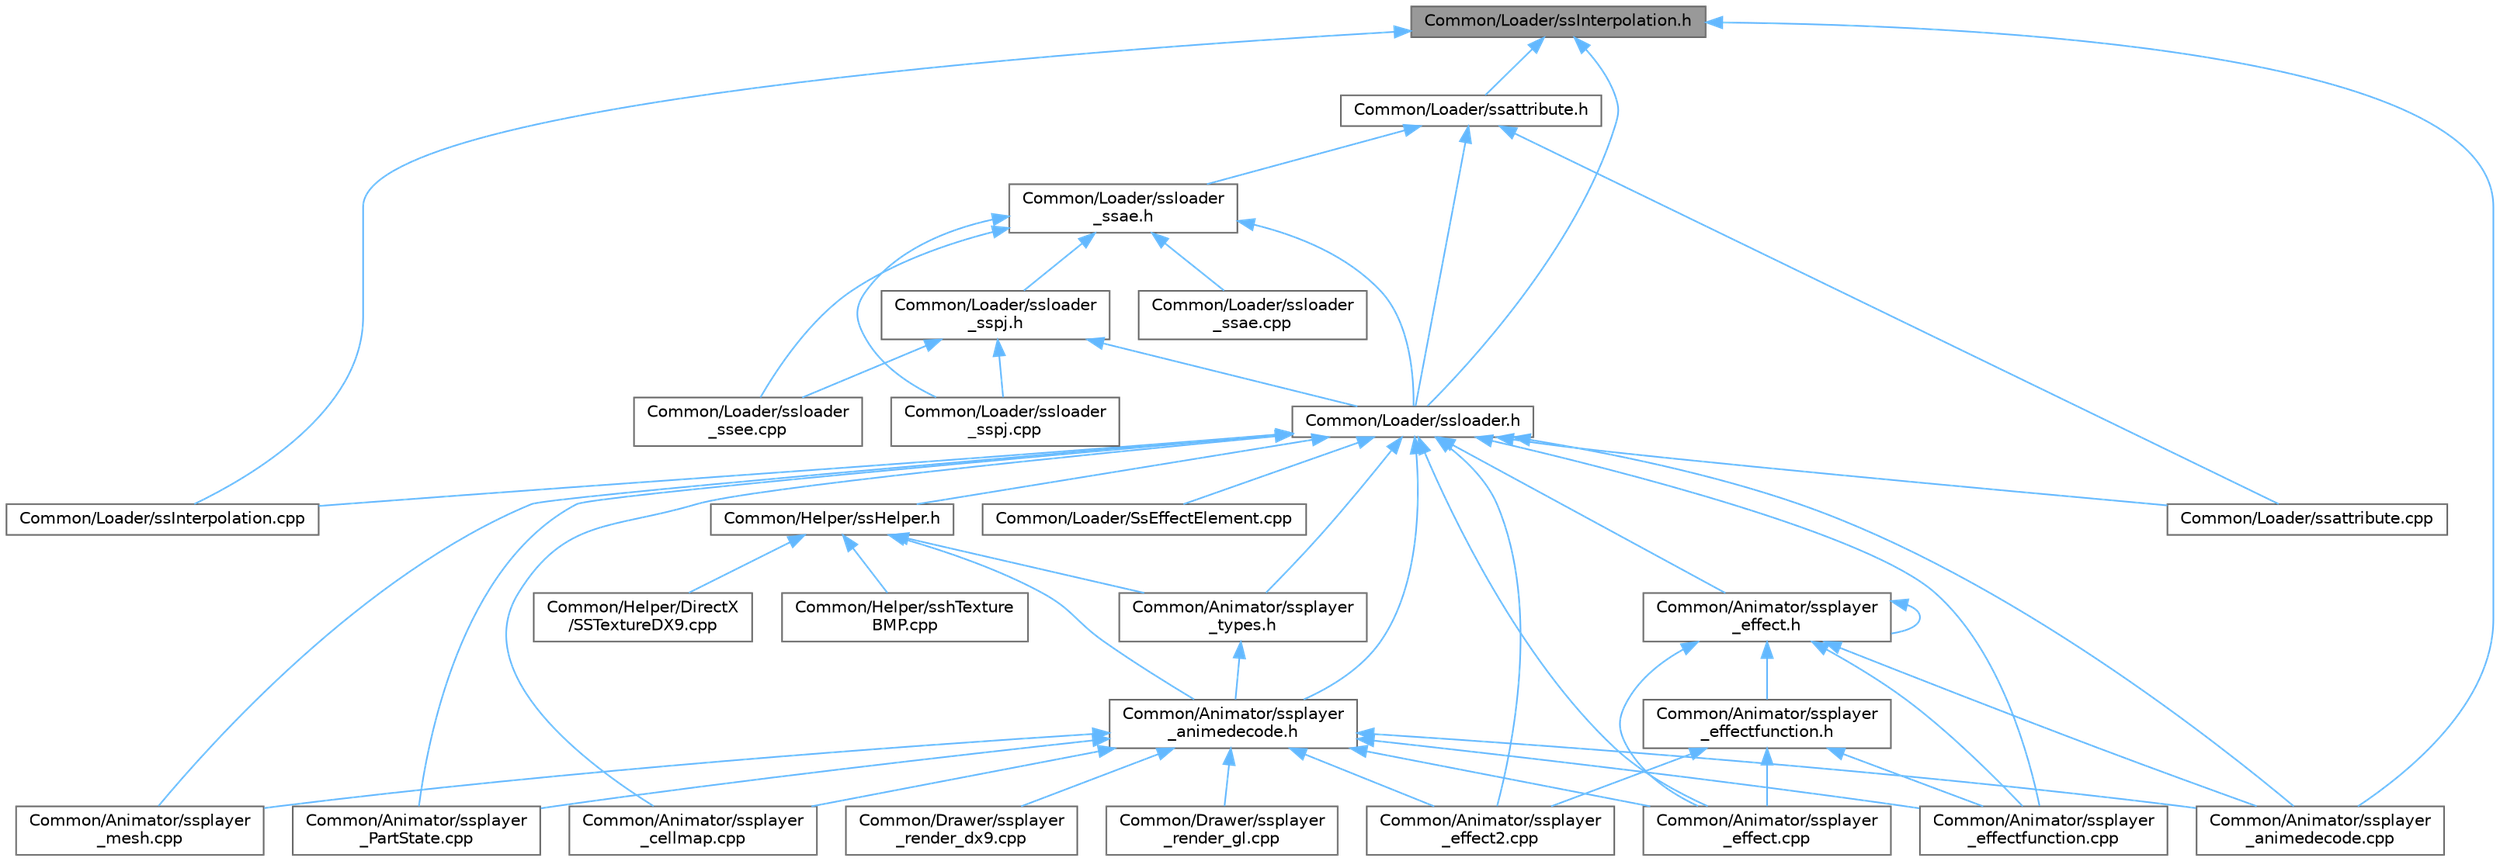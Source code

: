 digraph "Common/Loader/ssInterpolation.h"
{
 // LATEX_PDF_SIZE
  bgcolor="transparent";
  edge [fontname=Helvetica,fontsize=10,labelfontname=Helvetica,labelfontsize=10];
  node [fontname=Helvetica,fontsize=10,shape=box,height=0.2,width=0.4];
  Node1 [id="Node000001",label="Common/Loader/ssInterpolation.h",height=0.2,width=0.4,color="gray40", fillcolor="grey60", style="filled", fontcolor="black",tooltip=" "];
  Node1 -> Node2 [id="edge1_Node000001_Node000002",dir="back",color="steelblue1",style="solid",tooltip=" "];
  Node2 [id="Node000002",label="Common/Animator/ssplayer\l_animedecode.cpp",height=0.2,width=0.4,color="grey40", fillcolor="white", style="filled",URL="$ssplayer__animedecode_8cpp.html",tooltip=" "];
  Node1 -> Node3 [id="edge2_Node000001_Node000003",dir="back",color="steelblue1",style="solid",tooltip=" "];
  Node3 [id="Node000003",label="Common/Loader/ssInterpolation.cpp",height=0.2,width=0.4,color="grey40", fillcolor="white", style="filled",URL="$ss_interpolation_8cpp.html",tooltip=" "];
  Node1 -> Node4 [id="edge3_Node000001_Node000004",dir="back",color="steelblue1",style="solid",tooltip=" "];
  Node4 [id="Node000004",label="Common/Loader/ssattribute.h",height=0.2,width=0.4,color="grey40", fillcolor="white", style="filled",URL="$ssattribute_8h.html",tooltip=" "];
  Node4 -> Node5 [id="edge4_Node000004_Node000005",dir="back",color="steelblue1",style="solid",tooltip=" "];
  Node5 [id="Node000005",label="Common/Loader/ssattribute.cpp",height=0.2,width=0.4,color="grey40", fillcolor="white", style="filled",URL="$ssattribute_8cpp.html",tooltip=" "];
  Node4 -> Node6 [id="edge5_Node000004_Node000006",dir="back",color="steelblue1",style="solid",tooltip=" "];
  Node6 [id="Node000006",label="Common/Loader/ssloader.h",height=0.2,width=0.4,color="grey40", fillcolor="white", style="filled",URL="$ssloader_8h.html",tooltip=" "];
  Node6 -> Node7 [id="edge6_Node000006_Node000007",dir="back",color="steelblue1",style="solid",tooltip=" "];
  Node7 [id="Node000007",label="Common/Animator/ssplayer\l_PartState.cpp",height=0.2,width=0.4,color="grey40", fillcolor="white", style="filled",URL="$ssplayer___part_state_8cpp.html",tooltip=" "];
  Node6 -> Node2 [id="edge7_Node000006_Node000002",dir="back",color="steelblue1",style="solid",tooltip=" "];
  Node6 -> Node8 [id="edge8_Node000006_Node000008",dir="back",color="steelblue1",style="solid",tooltip=" "];
  Node8 [id="Node000008",label="Common/Animator/ssplayer\l_animedecode.h",height=0.2,width=0.4,color="grey40", fillcolor="white", style="filled",URL="$ssplayer__animedecode_8h.html",tooltip=" "];
  Node8 -> Node7 [id="edge9_Node000008_Node000007",dir="back",color="steelblue1",style="solid",tooltip=" "];
  Node8 -> Node2 [id="edge10_Node000008_Node000002",dir="back",color="steelblue1",style="solid",tooltip=" "];
  Node8 -> Node9 [id="edge11_Node000008_Node000009",dir="back",color="steelblue1",style="solid",tooltip=" "];
  Node9 [id="Node000009",label="Common/Animator/ssplayer\l_cellmap.cpp",height=0.2,width=0.4,color="grey40", fillcolor="white", style="filled",URL="$ssplayer__cellmap_8cpp.html",tooltip=" "];
  Node8 -> Node10 [id="edge12_Node000008_Node000010",dir="back",color="steelblue1",style="solid",tooltip=" "];
  Node10 [id="Node000010",label="Common/Animator/ssplayer\l_effect.cpp",height=0.2,width=0.4,color="grey40", fillcolor="white", style="filled",URL="$ssplayer__effect_8cpp.html",tooltip=" "];
  Node8 -> Node11 [id="edge13_Node000008_Node000011",dir="back",color="steelblue1",style="solid",tooltip=" "];
  Node11 [id="Node000011",label="Common/Animator/ssplayer\l_effect2.cpp",height=0.2,width=0.4,color="grey40", fillcolor="white", style="filled",URL="$ssplayer__effect2_8cpp.html",tooltip=" "];
  Node8 -> Node12 [id="edge14_Node000008_Node000012",dir="back",color="steelblue1",style="solid",tooltip=" "];
  Node12 [id="Node000012",label="Common/Animator/ssplayer\l_effectfunction.cpp",height=0.2,width=0.4,color="grey40", fillcolor="white", style="filled",URL="$ssplayer__effectfunction_8cpp.html",tooltip=" "];
  Node8 -> Node13 [id="edge15_Node000008_Node000013",dir="back",color="steelblue1",style="solid",tooltip=" "];
  Node13 [id="Node000013",label="Common/Animator/ssplayer\l_mesh.cpp",height=0.2,width=0.4,color="grey40", fillcolor="white", style="filled",URL="$ssplayer__mesh_8cpp.html",tooltip=" "];
  Node8 -> Node14 [id="edge16_Node000008_Node000014",dir="back",color="steelblue1",style="solid",tooltip=" "];
  Node14 [id="Node000014",label="Common/Drawer/ssplayer\l_render_dx9.cpp",height=0.2,width=0.4,color="grey40", fillcolor="white", style="filled",URL="$ssplayer__render__dx9_8cpp.html",tooltip=" "];
  Node8 -> Node15 [id="edge17_Node000008_Node000015",dir="back",color="steelblue1",style="solid",tooltip=" "];
  Node15 [id="Node000015",label="Common/Drawer/ssplayer\l_render_gl.cpp",height=0.2,width=0.4,color="grey40", fillcolor="white", style="filled",URL="$ssplayer__render__gl_8cpp.html",tooltip=" "];
  Node6 -> Node9 [id="edge18_Node000006_Node000009",dir="back",color="steelblue1",style="solid",tooltip=" "];
  Node6 -> Node10 [id="edge19_Node000006_Node000010",dir="back",color="steelblue1",style="solid",tooltip=" "];
  Node6 -> Node16 [id="edge20_Node000006_Node000016",dir="back",color="steelblue1",style="solid",tooltip=" "];
  Node16 [id="Node000016",label="Common/Animator/ssplayer\l_effect.h",height=0.2,width=0.4,color="grey40", fillcolor="white", style="filled",URL="$ssplayer__effect_8h.html",tooltip=" "];
  Node16 -> Node2 [id="edge21_Node000016_Node000002",dir="back",color="steelblue1",style="solid",tooltip=" "];
  Node16 -> Node10 [id="edge22_Node000016_Node000010",dir="back",color="steelblue1",style="solid",tooltip=" "];
  Node16 -> Node16 [id="edge23_Node000016_Node000016",dir="back",color="steelblue1",style="solid",tooltip=" "];
  Node16 -> Node12 [id="edge24_Node000016_Node000012",dir="back",color="steelblue1",style="solid",tooltip=" "];
  Node16 -> Node17 [id="edge25_Node000016_Node000017",dir="back",color="steelblue1",style="solid",tooltip=" "];
  Node17 [id="Node000017",label="Common/Animator/ssplayer\l_effectfunction.h",height=0.2,width=0.4,color="grey40", fillcolor="white", style="filled",URL="$ssplayer__effectfunction_8h.html",tooltip=" "];
  Node17 -> Node10 [id="edge26_Node000017_Node000010",dir="back",color="steelblue1",style="solid",tooltip=" "];
  Node17 -> Node11 [id="edge27_Node000017_Node000011",dir="back",color="steelblue1",style="solid",tooltip=" "];
  Node17 -> Node12 [id="edge28_Node000017_Node000012",dir="back",color="steelblue1",style="solid",tooltip=" "];
  Node6 -> Node11 [id="edge29_Node000006_Node000011",dir="back",color="steelblue1",style="solid",tooltip=" "];
  Node6 -> Node12 [id="edge30_Node000006_Node000012",dir="back",color="steelblue1",style="solid",tooltip=" "];
  Node6 -> Node13 [id="edge31_Node000006_Node000013",dir="back",color="steelblue1",style="solid",tooltip=" "];
  Node6 -> Node18 [id="edge32_Node000006_Node000018",dir="back",color="steelblue1",style="solid",tooltip=" "];
  Node18 [id="Node000018",label="Common/Animator/ssplayer\l_types.h",height=0.2,width=0.4,color="grey40", fillcolor="white", style="filled",URL="$ssplayer__types_8h.html",tooltip=" "];
  Node18 -> Node8 [id="edge33_Node000018_Node000008",dir="back",color="steelblue1",style="solid",tooltip=" "];
  Node6 -> Node19 [id="edge34_Node000006_Node000019",dir="back",color="steelblue1",style="solid",tooltip=" "];
  Node19 [id="Node000019",label="Common/Helper/ssHelper.h",height=0.2,width=0.4,color="grey40", fillcolor="white", style="filled",URL="$ss_helper_8h.html",tooltip=" "];
  Node19 -> Node8 [id="edge35_Node000019_Node000008",dir="back",color="steelblue1",style="solid",tooltip=" "];
  Node19 -> Node18 [id="edge36_Node000019_Node000018",dir="back",color="steelblue1",style="solid",tooltip=" "];
  Node19 -> Node20 [id="edge37_Node000019_Node000020",dir="back",color="steelblue1",style="solid",tooltip=" "];
  Node20 [id="Node000020",label="Common/Helper/DirectX\l/SSTextureDX9.cpp",height=0.2,width=0.4,color="grey40", fillcolor="white", style="filled",URL="$_s_s_texture_d_x9_8cpp.html",tooltip=" "];
  Node19 -> Node21 [id="edge38_Node000019_Node000021",dir="back",color="steelblue1",style="solid",tooltip=" "];
  Node21 [id="Node000021",label="Common/Helper/sshTexture\lBMP.cpp",height=0.2,width=0.4,color="grey40", fillcolor="white", style="filled",URL="$ssh_texture_b_m_p_8cpp.html",tooltip=" "];
  Node6 -> Node22 [id="edge39_Node000006_Node000022",dir="back",color="steelblue1",style="solid",tooltip=" "];
  Node22 [id="Node000022",label="Common/Loader/SsEffectElement.cpp",height=0.2,width=0.4,color="grey40", fillcolor="white", style="filled",URL="$_ss_effect_element_8cpp.html",tooltip=" "];
  Node6 -> Node3 [id="edge40_Node000006_Node000003",dir="back",color="steelblue1",style="solid",tooltip=" "];
  Node6 -> Node5 [id="edge41_Node000006_Node000005",dir="back",color="steelblue1",style="solid",tooltip=" "];
  Node4 -> Node23 [id="edge42_Node000004_Node000023",dir="back",color="steelblue1",style="solid",tooltip=" "];
  Node23 [id="Node000023",label="Common/Loader/ssloader\l_ssae.h",height=0.2,width=0.4,color="grey40", fillcolor="white", style="filled",URL="$ssloader__ssae_8h.html",tooltip=" "];
  Node23 -> Node6 [id="edge43_Node000023_Node000006",dir="back",color="steelblue1",style="solid",tooltip=" "];
  Node23 -> Node24 [id="edge44_Node000023_Node000024",dir="back",color="steelblue1",style="solid",tooltip=" "];
  Node24 [id="Node000024",label="Common/Loader/ssloader\l_ssae.cpp",height=0.2,width=0.4,color="grey40", fillcolor="white", style="filled",URL="$ssloader__ssae_8cpp.html",tooltip=" "];
  Node23 -> Node25 [id="edge45_Node000023_Node000025",dir="back",color="steelblue1",style="solid",tooltip=" "];
  Node25 [id="Node000025",label="Common/Loader/ssloader\l_ssee.cpp",height=0.2,width=0.4,color="grey40", fillcolor="white", style="filled",URL="$ssloader__ssee_8cpp.html",tooltip=" "];
  Node23 -> Node26 [id="edge46_Node000023_Node000026",dir="back",color="steelblue1",style="solid",tooltip=" "];
  Node26 [id="Node000026",label="Common/Loader/ssloader\l_sspj.cpp",height=0.2,width=0.4,color="grey40", fillcolor="white", style="filled",URL="$ssloader__sspj_8cpp.html",tooltip=" "];
  Node23 -> Node27 [id="edge47_Node000023_Node000027",dir="back",color="steelblue1",style="solid",tooltip=" "];
  Node27 [id="Node000027",label="Common/Loader/ssloader\l_sspj.h",height=0.2,width=0.4,color="grey40", fillcolor="white", style="filled",URL="$ssloader__sspj_8h.html",tooltip=" "];
  Node27 -> Node6 [id="edge48_Node000027_Node000006",dir="back",color="steelblue1",style="solid",tooltip=" "];
  Node27 -> Node25 [id="edge49_Node000027_Node000025",dir="back",color="steelblue1",style="solid",tooltip=" "];
  Node27 -> Node26 [id="edge50_Node000027_Node000026",dir="back",color="steelblue1",style="solid",tooltip=" "];
  Node1 -> Node6 [id="edge51_Node000001_Node000006",dir="back",color="steelblue1",style="solid",tooltip=" "];
}
